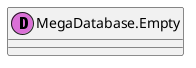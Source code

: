 @startuml
''''''''''''''''''''''''''''''''''''''''''
''                                      ''
''  AUTOGENERATED CODE -- DO NOT EDIT!  ''
''                                      ''
''''''''''''''''''''''''''''''''''''''''''

class "MegaDatabase.Empty" as _0<< (D,orchid) >> {
}
@enduml
